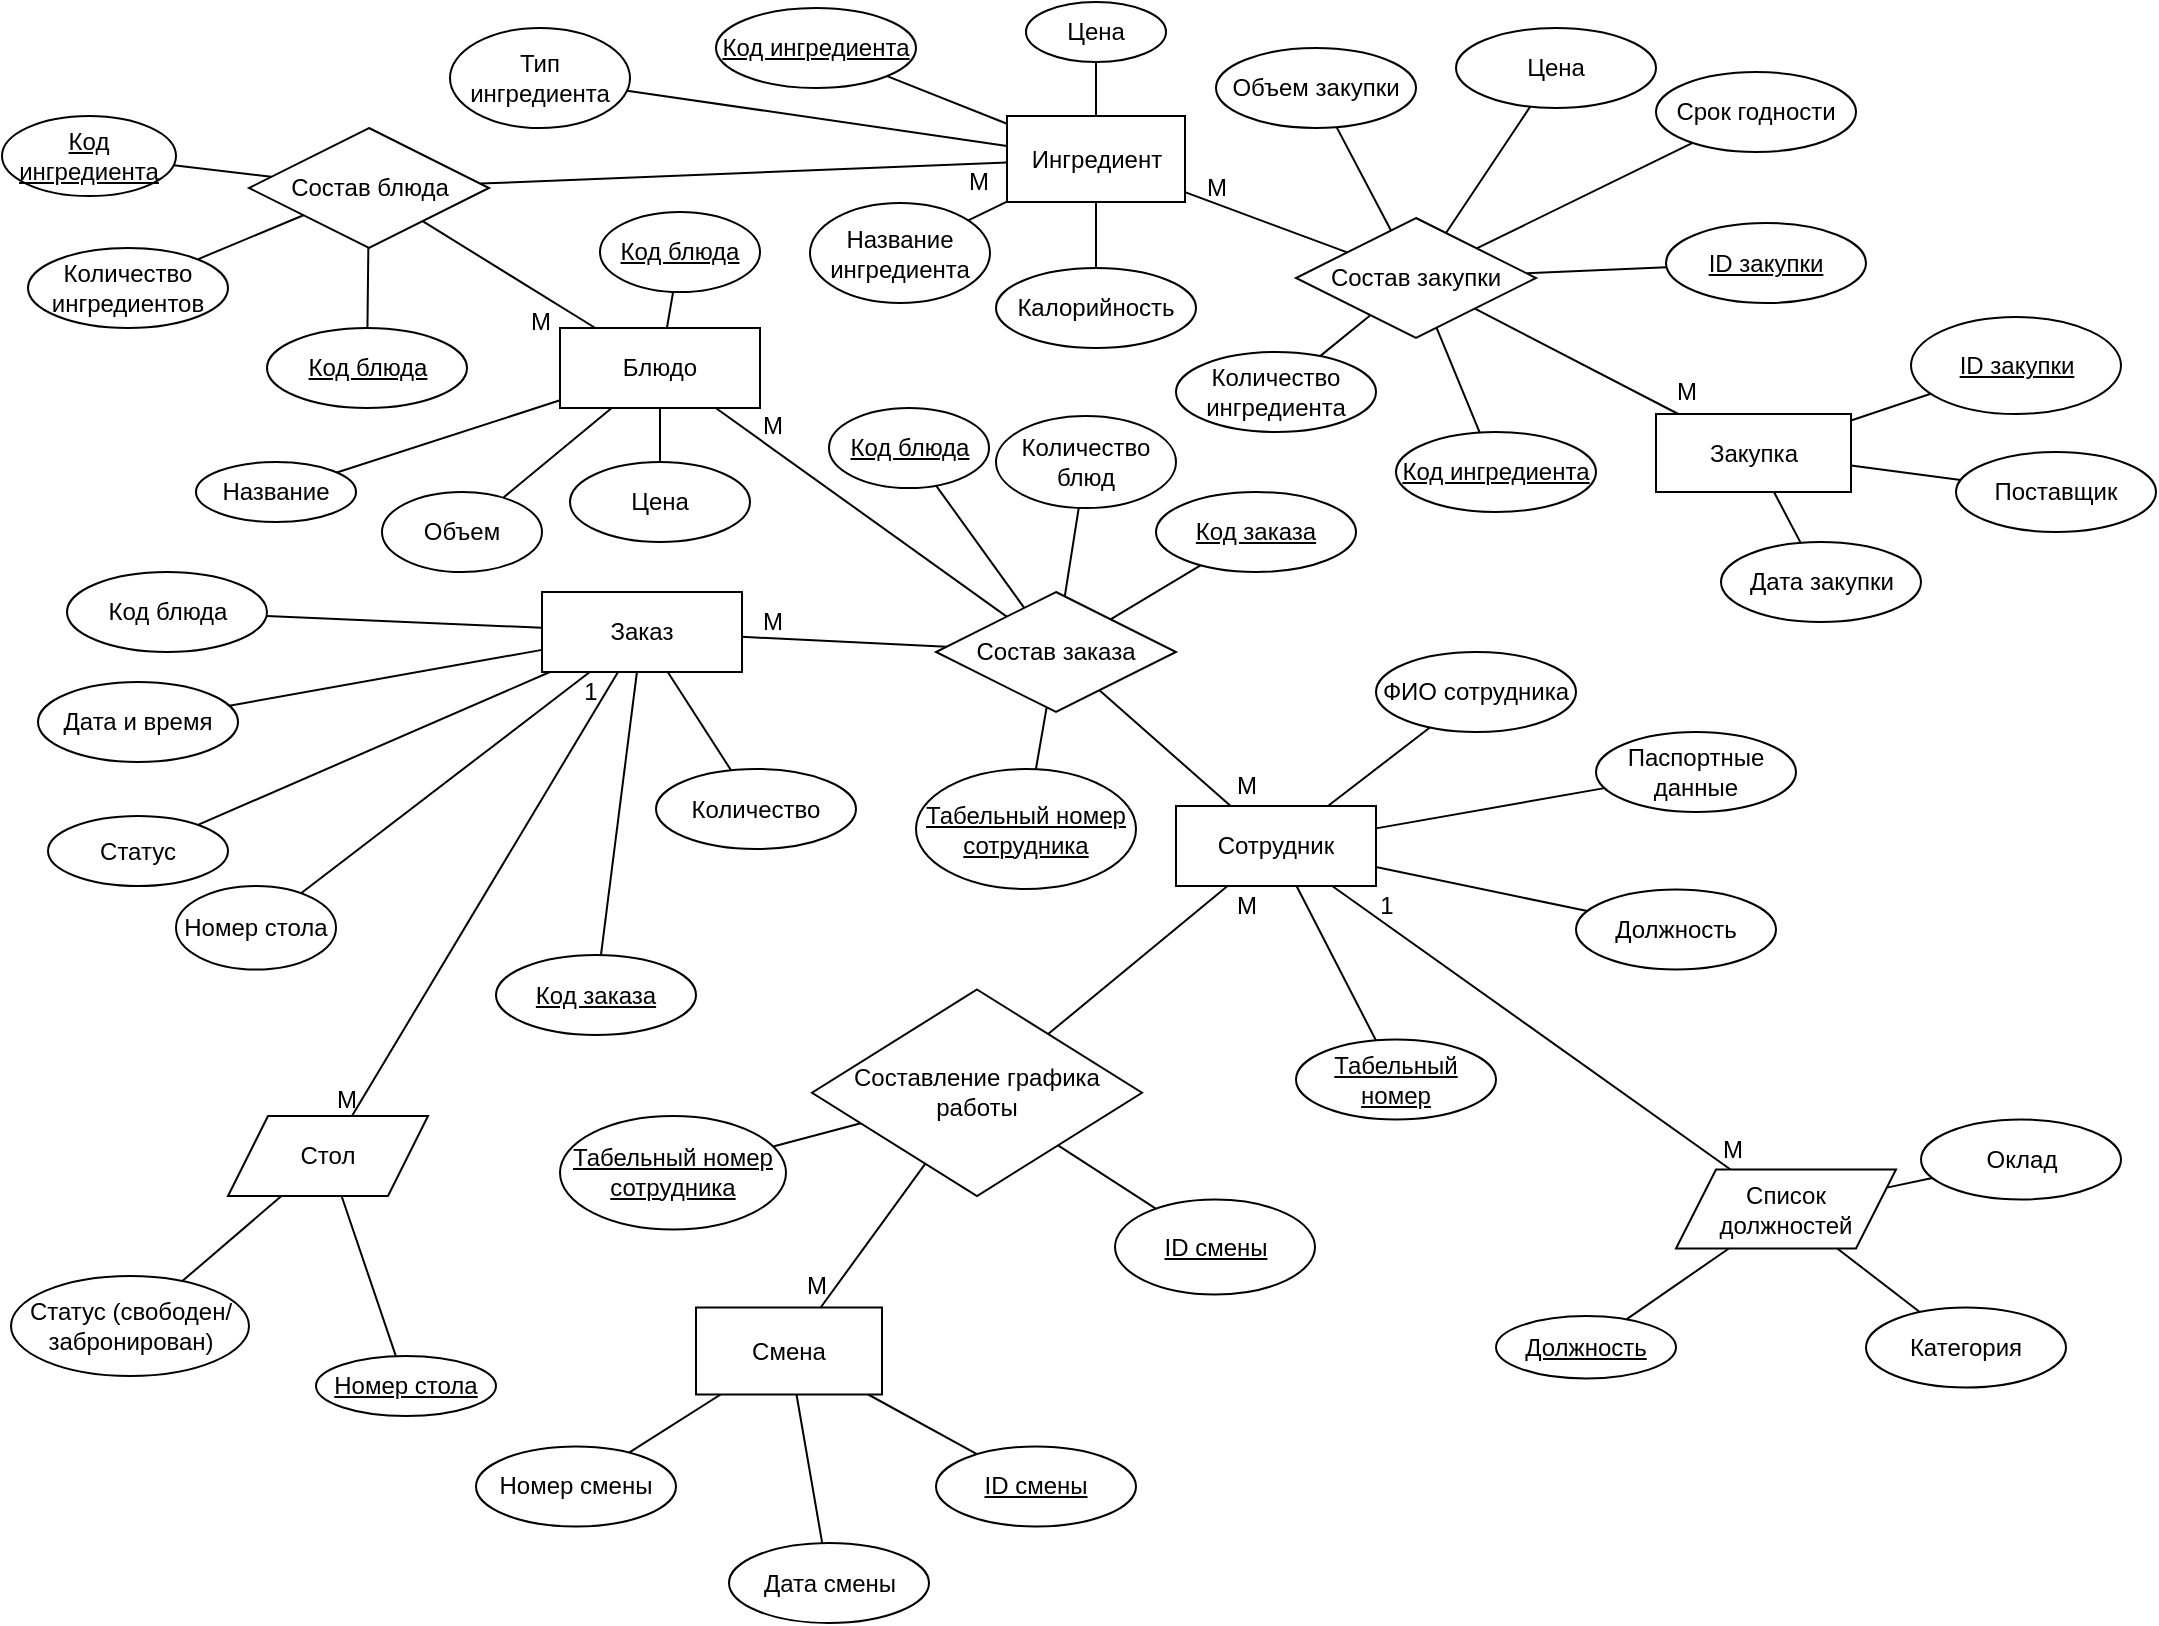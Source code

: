 <mxfile version="21.4.0" type="device">
  <diagram name="Страница 1" id="FGNwjb8udXh6xGsjMSw3">
    <mxGraphModel dx="2311" dy="934" grid="1" gridSize="10" guides="1" tooltips="1" connect="1" arrows="1" fold="1" page="1" pageScale="1" pageWidth="1169" pageHeight="827" math="0" shadow="0">
      <root>
        <mxCell id="0" />
        <mxCell id="1" parent="0" />
        <mxCell id="N30j9sFZwslhafdUZV9N-3" value="Заказ" style="whiteSpace=wrap;html=1;align=center;" parent="1" vertex="1">
          <mxGeometry x="283" y="298" width="100" height="40" as="geometry" />
        </mxCell>
        <mxCell id="N30j9sFZwslhafdUZV9N-5" value="Стол" style="shape=parallelogram;perimeter=parallelogramPerimeter;whiteSpace=wrap;html=1;fixedSize=1;fontStyle=0;" parent="1" vertex="1">
          <mxGeometry x="126" y="560" width="100" height="40" as="geometry" />
        </mxCell>
        <mxCell id="N30j9sFZwslhafdUZV9N-23" value="Статус" style="ellipse;whiteSpace=wrap;html=1;align=center;" parent="1" vertex="1">
          <mxGeometry x="36" y="410" width="90" height="35" as="geometry" />
        </mxCell>
        <mxCell id="N30j9sFZwslhafdUZV9N-31" value="Номер стола" style="ellipse;whiteSpace=wrap;html=1;align=center;fontStyle=4" parent="1" vertex="1">
          <mxGeometry x="170" y="680" width="90" height="30" as="geometry" />
        </mxCell>
        <mxCell id="N30j9sFZwslhafdUZV9N-32" value="" style="endArrow=none;html=1;rounded=0;" parent="1" source="N30j9sFZwslhafdUZV9N-5" target="N30j9sFZwslhafdUZV9N-31" edge="1">
          <mxGeometry relative="1" as="geometry">
            <mxPoint x="124" y="622" as="sourcePoint" />
            <mxPoint x="284" y="622" as="targetPoint" />
          </mxGeometry>
        </mxCell>
        <mxCell id="N30j9sFZwslhafdUZV9N-33" value="Статус (свободен/забронирован)" style="ellipse;whiteSpace=wrap;html=1;align=center;fontStyle=0" parent="1" vertex="1">
          <mxGeometry x="17.5" y="640" width="119" height="50" as="geometry" />
        </mxCell>
        <mxCell id="N30j9sFZwslhafdUZV9N-39" value="" style="endArrow=none;html=1;rounded=0;" parent="1" source="N30j9sFZwslhafdUZV9N-5" target="N30j9sFZwslhafdUZV9N-33" edge="1">
          <mxGeometry relative="1" as="geometry">
            <mxPoint x="124" y="622" as="sourcePoint" />
            <mxPoint x="284" y="622" as="targetPoint" />
          </mxGeometry>
        </mxCell>
        <mxCell id="N30j9sFZwslhafdUZV9N-40" value="" style="endArrow=none;html=1;rounded=0;" parent="1" source="N30j9sFZwslhafdUZV9N-23" target="N30j9sFZwslhafdUZV9N-3" edge="1">
          <mxGeometry relative="1" as="geometry">
            <mxPoint x="403" y="243" as="sourcePoint" />
            <mxPoint x="563" y="243" as="targetPoint" />
          </mxGeometry>
        </mxCell>
        <mxCell id="N30j9sFZwslhafdUZV9N-78" value="Паспортные данные" style="ellipse;whiteSpace=wrap;html=1;align=center;" parent="1" vertex="1">
          <mxGeometry x="810" y="368" width="100" height="40" as="geometry" />
        </mxCell>
        <mxCell id="N30j9sFZwslhafdUZV9N-99" value="" style="endArrow=none;html=1;rounded=0;" parent="1" source="Y82aZck7Xs4e-HQAe_K5-1" target="N30j9sFZwslhafdUZV9N-78" edge="1">
          <mxGeometry relative="1" as="geometry">
            <mxPoint x="695" y="439.75" as="sourcePoint" />
            <mxPoint x="855" y="439.75" as="targetPoint" />
          </mxGeometry>
        </mxCell>
        <mxCell id="N30j9sFZwslhafdUZV9N-104" value="Количество" style="ellipse;whiteSpace=wrap;html=1;align=center;" parent="1" vertex="1">
          <mxGeometry x="340" y="386.5" width="100" height="40" as="geometry" />
        </mxCell>
        <mxCell id="N30j9sFZwslhafdUZV9N-105" value="Код заказа" style="ellipse;whiteSpace=wrap;html=1;align=center;fontStyle=4" parent="1" vertex="1">
          <mxGeometry x="260" y="479.5" width="100" height="40" as="geometry" />
        </mxCell>
        <mxCell id="N30j9sFZwslhafdUZV9N-106" value="Дата и время" style="ellipse;whiteSpace=wrap;html=1;align=center;" parent="1" vertex="1">
          <mxGeometry x="31" y="343" width="100" height="40" as="geometry" />
        </mxCell>
        <mxCell id="N30j9sFZwslhafdUZV9N-107" value="" style="endArrow=none;html=1;rounded=0;" parent="1" source="N30j9sFZwslhafdUZV9N-106" target="N30j9sFZwslhafdUZV9N-3" edge="1">
          <mxGeometry relative="1" as="geometry">
            <mxPoint x="525" y="363" as="sourcePoint" />
            <mxPoint x="685" y="363" as="targetPoint" />
          </mxGeometry>
        </mxCell>
        <mxCell id="N30j9sFZwslhafdUZV9N-108" value="" style="endArrow=none;html=1;rounded=0;" parent="1" source="N30j9sFZwslhafdUZV9N-3" target="N30j9sFZwslhafdUZV9N-104" edge="1">
          <mxGeometry relative="1" as="geometry">
            <mxPoint x="525" y="363" as="sourcePoint" />
            <mxPoint x="400" y="400" as="targetPoint" />
          </mxGeometry>
        </mxCell>
        <mxCell id="N30j9sFZwslhafdUZV9N-109" value="" style="endArrow=none;html=1;rounded=0;" parent="1" source="N30j9sFZwslhafdUZV9N-105" target="N30j9sFZwslhafdUZV9N-3" edge="1">
          <mxGeometry relative="1" as="geometry">
            <mxPoint x="525" y="363" as="sourcePoint" />
            <mxPoint x="685" y="363" as="targetPoint" />
          </mxGeometry>
        </mxCell>
        <mxCell id="N30j9sFZwslhafdUZV9N-113" value="" style="endArrow=none;html=1;rounded=0;" parent="1" source="N30j9sFZwslhafdUZV9N-5" target="N30j9sFZwslhafdUZV9N-3" edge="1">
          <mxGeometry relative="1" as="geometry">
            <mxPoint x="525" y="263" as="sourcePoint" />
            <mxPoint x="685" y="263" as="targetPoint" />
          </mxGeometry>
        </mxCell>
        <mxCell id="N30j9sFZwslhafdUZV9N-119" value="Блюдо" style="rounded=0;whiteSpace=wrap;html=1;" parent="1" vertex="1">
          <mxGeometry x="292" y="166" width="100" height="40" as="geometry" />
        </mxCell>
        <mxCell id="N30j9sFZwslhafdUZV9N-124" value="Код блюда" style="ellipse;whiteSpace=wrap;html=1;align=center;" parent="1" vertex="1">
          <mxGeometry x="45.5" y="288" width="100" height="40" as="geometry" />
        </mxCell>
        <mxCell id="N30j9sFZwslhafdUZV9N-125" value="" style="endArrow=none;html=1;rounded=0;" parent="1" source="N30j9sFZwslhafdUZV9N-124" target="N30j9sFZwslhafdUZV9N-3" edge="1">
          <mxGeometry relative="1" as="geometry">
            <mxPoint x="525" y="263" as="sourcePoint" />
            <mxPoint x="685" y="263" as="targetPoint" />
          </mxGeometry>
        </mxCell>
        <mxCell id="N30j9sFZwslhafdUZV9N-127" value="Название" style="ellipse;whiteSpace=wrap;html=1;align=center;fontStyle=0" parent="1" vertex="1">
          <mxGeometry x="110" y="233" width="80" height="30" as="geometry" />
        </mxCell>
        <mxCell id="N30j9sFZwslhafdUZV9N-128" value="" style="endArrow=none;html=1;rounded=0;" parent="1" source="N30j9sFZwslhafdUZV9N-127" target="N30j9sFZwslhafdUZV9N-119" edge="1">
          <mxGeometry relative="1" as="geometry">
            <mxPoint x="525" y="263" as="sourcePoint" />
            <mxPoint x="685" y="263" as="targetPoint" />
          </mxGeometry>
        </mxCell>
        <mxCell id="N30j9sFZwslhafdUZV9N-130" value="Тип ингредиента" style="ellipse;whiteSpace=wrap;html=1;align=center;fontStyle=0" parent="1" vertex="1">
          <mxGeometry x="237" y="16" width="90" height="50" as="geometry" />
        </mxCell>
        <mxCell id="N30j9sFZwslhafdUZV9N-132" value="Объем" style="ellipse;whiteSpace=wrap;html=1;align=center;" parent="1" vertex="1">
          <mxGeometry x="203" y="248" width="80" height="40" as="geometry" />
        </mxCell>
        <mxCell id="N30j9sFZwslhafdUZV9N-134" value="" style="endArrow=none;html=1;rounded=0;" parent="1" source="N30j9sFZwslhafdUZV9N-132" target="N30j9sFZwslhafdUZV9N-119" edge="1">
          <mxGeometry relative="1" as="geometry">
            <mxPoint x="525" y="263" as="sourcePoint" />
            <mxPoint x="685" y="263" as="targetPoint" />
          </mxGeometry>
        </mxCell>
        <mxCell id="N30j9sFZwslhafdUZV9N-135" value="" style="endArrow=none;html=1;rounded=0;" parent="1" source="N30j9sFZwslhafdUZV9N-130" target="FxkLSMrradobIDmeh1Es-46" edge="1">
          <mxGeometry relative="1" as="geometry">
            <mxPoint x="525" y="263" as="sourcePoint" />
            <mxPoint x="685" y="263" as="targetPoint" />
          </mxGeometry>
        </mxCell>
        <mxCell id="N30j9sFZwslhafdUZV9N-142" value="Цена" style="ellipse;whiteSpace=wrap;html=1;align=center;" parent="1" vertex="1">
          <mxGeometry x="297" y="233" width="90" height="40" as="geometry" />
        </mxCell>
        <mxCell id="N30j9sFZwslhafdUZV9N-143" value="" style="endArrow=none;html=1;rounded=0;" parent="1" source="N30j9sFZwslhafdUZV9N-119" target="N30j9sFZwslhafdUZV9N-142" edge="1">
          <mxGeometry relative="1" as="geometry">
            <mxPoint x="525" y="263" as="sourcePoint" />
            <mxPoint x="685" y="263" as="targetPoint" />
          </mxGeometry>
        </mxCell>
        <mxCell id="N30j9sFZwslhafdUZV9N-144" value="Номер стола" style="ellipse;whiteSpace=wrap;html=1;align=center;" parent="1" vertex="1">
          <mxGeometry x="100" y="445" width="80" height="41.75" as="geometry" />
        </mxCell>
        <mxCell id="N30j9sFZwslhafdUZV9N-145" value="" style="endArrow=none;html=1;rounded=0;" parent="1" source="N30j9sFZwslhafdUZV9N-144" target="N30j9sFZwslhafdUZV9N-3" edge="1">
          <mxGeometry relative="1" as="geometry">
            <mxPoint x="525" y="263" as="sourcePoint" />
            <mxPoint x="685" y="263" as="targetPoint" />
          </mxGeometry>
        </mxCell>
        <mxCell id="N30j9sFZwslhafdUZV9N-146" value="Код блюда" style="ellipse;whiteSpace=wrap;html=1;align=center;fontStyle=4" parent="1" vertex="1">
          <mxGeometry x="312" y="108" width="80" height="40" as="geometry" />
        </mxCell>
        <mxCell id="N30j9sFZwslhafdUZV9N-147" value="" style="endArrow=none;html=1;rounded=0;" parent="1" source="N30j9sFZwslhafdUZV9N-119" target="N30j9sFZwslhafdUZV9N-146" edge="1">
          <mxGeometry relative="1" as="geometry">
            <mxPoint x="525" y="263" as="sourcePoint" />
            <mxPoint x="685" y="263" as="targetPoint" />
          </mxGeometry>
        </mxCell>
        <mxCell id="N30j9sFZwslhafdUZV9N-154" value="Дата закупки" style="ellipse;whiteSpace=wrap;html=1;align=center;fontStyle=0" parent="1" vertex="1">
          <mxGeometry x="872.5" y="273" width="100" height="40" as="geometry" />
        </mxCell>
        <mxCell id="N30j9sFZwslhafdUZV9N-155" value="Объем закупки" style="ellipse;whiteSpace=wrap;html=1;align=center;fontStyle=0" parent="1" vertex="1">
          <mxGeometry x="620" y="26" width="100" height="40" as="geometry" />
        </mxCell>
        <mxCell id="N30j9sFZwslhafdUZV9N-159" value="Цена" style="ellipse;whiteSpace=wrap;html=1;align=center;fontStyle=0" parent="1" vertex="1">
          <mxGeometry x="740" y="16" width="100" height="40" as="geometry" />
        </mxCell>
        <mxCell id="N30j9sFZwslhafdUZV9N-176" value="" style="endArrow=none;html=1;rounded=0;" parent="1" source="EzKpJZm47mHmIY9EPi6W-1" target="N30j9sFZwslhafdUZV9N-159" edge="1">
          <mxGeometry relative="1" as="geometry">
            <mxPoint x="667.5" y="519" as="sourcePoint" />
            <mxPoint x="827.5" y="519" as="targetPoint" />
          </mxGeometry>
        </mxCell>
        <mxCell id="N30j9sFZwslhafdUZV9N-177" value="" style="endArrow=none;html=1;rounded=0;" parent="1" source="9Dlz0vJ4_yE0FrE6_wMp-16" target="N30j9sFZwslhafdUZV9N-154" edge="1">
          <mxGeometry relative="1" as="geometry">
            <mxPoint x="667.5" y="519" as="sourcePoint" />
            <mxPoint x="827.5" y="519" as="targetPoint" />
          </mxGeometry>
        </mxCell>
        <mxCell id="N30j9sFZwslhafdUZV9N-194" value="Поставщик" style="ellipse;whiteSpace=wrap;html=1;align=center;fontStyle=0" parent="1" vertex="1">
          <mxGeometry x="990" y="228" width="100" height="40" as="geometry" />
        </mxCell>
        <mxCell id="N30j9sFZwslhafdUZV9N-195" value="" style="endArrow=none;html=1;rounded=0;" parent="1" source="N30j9sFZwslhafdUZV9N-194" target="9Dlz0vJ4_yE0FrE6_wMp-16" edge="1">
          <mxGeometry relative="1" as="geometry">
            <mxPoint x="667.5" y="419" as="sourcePoint" />
            <mxPoint x="827.5" y="419" as="targetPoint" />
          </mxGeometry>
        </mxCell>
        <mxCell id="N30j9sFZwslhafdUZV9N-196" value="" style="endArrow=none;html=1;rounded=0;" parent="1" source="EzKpJZm47mHmIY9EPi6W-1" target="N30j9sFZwslhafdUZV9N-155" edge="1">
          <mxGeometry relative="1" as="geometry">
            <mxPoint x="667.5" y="419" as="sourcePoint" />
            <mxPoint x="827.5" y="419" as="targetPoint" />
          </mxGeometry>
        </mxCell>
        <mxCell id="FxkLSMrradobIDmeh1Es-4" value="Смена" style="whiteSpace=wrap;html=1;align=center;" parent="1" vertex="1">
          <mxGeometry x="360" y="655.75" width="93" height="43.5" as="geometry" />
        </mxCell>
        <mxCell id="FxkLSMrradobIDmeh1Es-16" value="Дата смены" style="ellipse;whiteSpace=wrap;html=1;align=center;fontStyle=0" parent="1" vertex="1">
          <mxGeometry x="376.5" y="773.5" width="100" height="40" as="geometry" />
        </mxCell>
        <mxCell id="FxkLSMrradobIDmeh1Es-17" value="" style="endArrow=none;html=1;rounded=0;" parent="1" source="FxkLSMrradobIDmeh1Es-16" target="FxkLSMrradobIDmeh1Es-4" edge="1">
          <mxGeometry relative="1" as="geometry">
            <mxPoint x="450" y="713.5" as="sourcePoint" />
            <mxPoint x="610" y="713.5" as="targetPoint" />
          </mxGeometry>
        </mxCell>
        <mxCell id="FxkLSMrradobIDmeh1Es-25" value="Список должностей" style="shape=parallelogram;perimeter=parallelogramPerimeter;whiteSpace=wrap;html=1;fixedSize=1;" parent="1" vertex="1">
          <mxGeometry x="850" y="586.75" width="110" height="39.5" as="geometry" />
        </mxCell>
        <mxCell id="FxkLSMrradobIDmeh1Es-28" value="Должность" style="ellipse;whiteSpace=wrap;html=1;align=center;fontStyle=4" parent="1" vertex="1">
          <mxGeometry x="760" y="660" width="90" height="31.25" as="geometry" />
        </mxCell>
        <mxCell id="FxkLSMrradobIDmeh1Es-29" value="" style="endArrow=none;html=1;rounded=0;" parent="1" source="FxkLSMrradobIDmeh1Es-25" target="FxkLSMrradobIDmeh1Es-28" edge="1">
          <mxGeometry relative="1" as="geometry">
            <mxPoint x="650" y="556.75" as="sourcePoint" />
            <mxPoint x="810" y="556.75" as="targetPoint" />
          </mxGeometry>
        </mxCell>
        <mxCell id="FxkLSMrradobIDmeh1Es-30" value="Категория" style="ellipse;whiteSpace=wrap;html=1;align=center;fontStyle=0" parent="1" vertex="1">
          <mxGeometry x="945" y="655.75" width="100" height="40" as="geometry" />
        </mxCell>
        <mxCell id="FxkLSMrradobIDmeh1Es-31" value="" style="endArrow=none;html=1;rounded=0;" parent="1" source="FxkLSMrradobIDmeh1Es-25" target="FxkLSMrradobIDmeh1Es-30" edge="1">
          <mxGeometry relative="1" as="geometry">
            <mxPoint x="650" y="556.75" as="sourcePoint" />
            <mxPoint x="810" y="556.75" as="targetPoint" />
          </mxGeometry>
        </mxCell>
        <mxCell id="FxkLSMrradobIDmeh1Es-32" value="Оклад" style="ellipse;whiteSpace=wrap;html=1;align=center;" parent="1" vertex="1">
          <mxGeometry x="972.5" y="561.75" width="100" height="40" as="geometry" />
        </mxCell>
        <mxCell id="FxkLSMrradobIDmeh1Es-33" value="" style="endArrow=none;html=1;rounded=0;" parent="1" source="FxkLSMrradobIDmeh1Es-25" target="FxkLSMrradobIDmeh1Es-32" edge="1">
          <mxGeometry relative="1" as="geometry">
            <mxPoint x="650" y="556.75" as="sourcePoint" />
            <mxPoint x="810" y="556.75" as="targetPoint" />
          </mxGeometry>
        </mxCell>
        <mxCell id="FxkLSMrradobIDmeh1Es-34" value="Состав заказа" style="shape=rhombus;perimeter=rhombusPerimeter;whiteSpace=wrap;html=1;align=center;" parent="1" vertex="1">
          <mxGeometry x="480" y="298" width="120" height="60" as="geometry" />
        </mxCell>
        <mxCell id="FxkLSMrradobIDmeh1Es-35" value="" style="endArrow=none;html=1;rounded=0;" parent="1" source="N30j9sFZwslhafdUZV9N-119" target="FxkLSMrradobIDmeh1Es-34" edge="1">
          <mxGeometry relative="1" as="geometry">
            <mxPoint x="480" y="300" as="sourcePoint" />
            <mxPoint x="640" y="300" as="targetPoint" />
          </mxGeometry>
        </mxCell>
        <mxCell id="FxkLSMrradobIDmeh1Es-36" value="" style="endArrow=none;html=1;rounded=0;" parent="1" source="N30j9sFZwslhafdUZV9N-3" target="FxkLSMrradobIDmeh1Es-34" edge="1">
          <mxGeometry relative="1" as="geometry">
            <mxPoint x="480" y="300" as="sourcePoint" />
            <mxPoint x="640" y="300" as="targetPoint" />
          </mxGeometry>
        </mxCell>
        <mxCell id="FxkLSMrradobIDmeh1Es-37" value="Код блюда" style="ellipse;whiteSpace=wrap;html=1;align=center;fontStyle=4" parent="1" vertex="1">
          <mxGeometry x="426.5" y="206" width="80" height="40" as="geometry" />
        </mxCell>
        <mxCell id="FxkLSMrradobIDmeh1Es-38" value="" style="endArrow=none;html=1;rounded=0;" parent="1" source="FxkLSMrradobIDmeh1Es-34" target="FxkLSMrradobIDmeh1Es-37" edge="1">
          <mxGeometry relative="1" as="geometry">
            <mxPoint x="480" y="300" as="sourcePoint" />
            <mxPoint x="640" y="300" as="targetPoint" />
          </mxGeometry>
        </mxCell>
        <mxCell id="FxkLSMrradobIDmeh1Es-40" value="Количество блюд" style="ellipse;whiteSpace=wrap;html=1;align=center;" parent="1" vertex="1">
          <mxGeometry x="510" y="210" width="90" height="46" as="geometry" />
        </mxCell>
        <mxCell id="FxkLSMrradobIDmeh1Es-41" value="" style="endArrow=none;html=1;rounded=0;" parent="1" source="FxkLSMrradobIDmeh1Es-34" target="FxkLSMrradobIDmeh1Es-40" edge="1">
          <mxGeometry relative="1" as="geometry">
            <mxPoint x="480" y="300" as="sourcePoint" />
            <mxPoint x="640" y="300" as="targetPoint" />
          </mxGeometry>
        </mxCell>
        <mxCell id="FxkLSMrradobIDmeh1Es-42" value="Код заказа" style="ellipse;whiteSpace=wrap;html=1;align=center;fontStyle=4" parent="1" vertex="1">
          <mxGeometry x="590" y="248" width="100" height="40" as="geometry" />
        </mxCell>
        <mxCell id="FxkLSMrradobIDmeh1Es-43" value="" style="endArrow=none;html=1;rounded=0;" parent="1" source="FxkLSMrradobIDmeh1Es-34" target="FxkLSMrradobIDmeh1Es-42" edge="1">
          <mxGeometry relative="1" as="geometry">
            <mxPoint x="480" y="300" as="sourcePoint" />
            <mxPoint x="640" y="300" as="targetPoint" />
          </mxGeometry>
        </mxCell>
        <mxCell id="FxkLSMrradobIDmeh1Es-44" value="Состав блюда" style="shape=rhombus;perimeter=rhombusPerimeter;whiteSpace=wrap;html=1;align=center;" parent="1" vertex="1">
          <mxGeometry x="136.5" y="66" width="120" height="60" as="geometry" />
        </mxCell>
        <mxCell id="FxkLSMrradobIDmeh1Es-45" value="" style="endArrow=none;html=1;rounded=0;" parent="1" source="FxkLSMrradobIDmeh1Es-44" target="N30j9sFZwslhafdUZV9N-119" edge="1">
          <mxGeometry relative="1" as="geometry">
            <mxPoint x="480" y="300" as="sourcePoint" />
            <mxPoint x="640" y="300" as="targetPoint" />
          </mxGeometry>
        </mxCell>
        <mxCell id="FxkLSMrradobIDmeh1Es-46" value="Ингредиент" style="rounded=0;whiteSpace=wrap;html=1;" parent="1" vertex="1">
          <mxGeometry x="515.5" y="60" width="89" height="43" as="geometry" />
        </mxCell>
        <mxCell id="FxkLSMrradobIDmeh1Es-47" value="" style="endArrow=none;html=1;rounded=0;" parent="1" source="FxkLSMrradobIDmeh1Es-46" target="FxkLSMrradobIDmeh1Es-44" edge="1">
          <mxGeometry relative="1" as="geometry">
            <mxPoint x="480" y="100" as="sourcePoint" />
            <mxPoint x="640" y="100" as="targetPoint" />
          </mxGeometry>
        </mxCell>
        <mxCell id="FxkLSMrradobIDmeh1Es-48" value="Название ингредиента" style="ellipse;whiteSpace=wrap;html=1;align=center;fontStyle=0" parent="1" vertex="1">
          <mxGeometry x="417" y="103.5" width="90" height="50" as="geometry" />
        </mxCell>
        <mxCell id="FxkLSMrradobIDmeh1Es-49" value="" style="endArrow=none;html=1;rounded=0;" parent="1" source="FxkLSMrradobIDmeh1Es-48" target="FxkLSMrradobIDmeh1Es-46" edge="1">
          <mxGeometry relative="1" as="geometry">
            <mxPoint x="480" y="100" as="sourcePoint" />
            <mxPoint x="640" y="100" as="targetPoint" />
          </mxGeometry>
        </mxCell>
        <mxCell id="FxkLSMrradobIDmeh1Es-50" value="Цена" style="ellipse;whiteSpace=wrap;html=1;align=center;fontStyle=0" parent="1" vertex="1">
          <mxGeometry x="525" y="3" width="70" height="30" as="geometry" />
        </mxCell>
        <mxCell id="FxkLSMrradobIDmeh1Es-51" value="" style="endArrow=none;html=1;rounded=0;" parent="1" source="FxkLSMrradobIDmeh1Es-50" target="FxkLSMrradobIDmeh1Es-46" edge="1">
          <mxGeometry relative="1" as="geometry">
            <mxPoint x="340" y="100" as="sourcePoint" />
            <mxPoint x="500" y="100" as="targetPoint" />
          </mxGeometry>
        </mxCell>
        <mxCell id="FxkLSMrradobIDmeh1Es-52" value="Код ингредиента" style="ellipse;whiteSpace=wrap;html=1;align=center;fontStyle=4" parent="1" vertex="1">
          <mxGeometry x="13" y="60" width="87" height="40" as="geometry" />
        </mxCell>
        <mxCell id="FxkLSMrradobIDmeh1Es-53" value="" style="endArrow=none;html=1;rounded=0;" parent="1" source="FxkLSMrradobIDmeh1Es-52" target="FxkLSMrradobIDmeh1Es-44" edge="1">
          <mxGeometry relative="1" as="geometry">
            <mxPoint x="340" y="100" as="sourcePoint" />
            <mxPoint x="500" y="100" as="targetPoint" />
          </mxGeometry>
        </mxCell>
        <mxCell id="FxkLSMrradobIDmeh1Es-54" value="Количество ингредиентов" style="ellipse;whiteSpace=wrap;html=1;align=center;" parent="1" vertex="1">
          <mxGeometry x="26" y="126" width="100" height="40" as="geometry" />
        </mxCell>
        <mxCell id="FxkLSMrradobIDmeh1Es-55" value="" style="endArrow=none;html=1;rounded=0;" parent="1" source="FxkLSMrradobIDmeh1Es-54" target="FxkLSMrradobIDmeh1Es-44" edge="1">
          <mxGeometry relative="1" as="geometry">
            <mxPoint x="340" y="100" as="sourcePoint" />
            <mxPoint x="500" y="100" as="targetPoint" />
          </mxGeometry>
        </mxCell>
        <mxCell id="FxkLSMrradobIDmeh1Es-56" value="Код блюда" style="ellipse;whiteSpace=wrap;html=1;align=center;fontStyle=4" parent="1" vertex="1">
          <mxGeometry x="145.5" y="166" width="100" height="40" as="geometry" />
        </mxCell>
        <mxCell id="FxkLSMrradobIDmeh1Es-57" value="" style="endArrow=none;html=1;rounded=0;" parent="1" source="FxkLSMrradobIDmeh1Es-44" target="FxkLSMrradobIDmeh1Es-56" edge="1">
          <mxGeometry relative="1" as="geometry">
            <mxPoint x="340" y="200" as="sourcePoint" />
            <mxPoint x="500" y="200" as="targetPoint" />
          </mxGeometry>
        </mxCell>
        <mxCell id="9Dlz0vJ4_yE0FrE6_wMp-4" value="" style="endArrow=none;html=1;rounded=0;" parent="1" source="FxkLSMrradobIDmeh1Es-25" target="Y82aZck7Xs4e-HQAe_K5-1" edge="1">
          <mxGeometry relative="1" as="geometry">
            <mxPoint x="885" y="565" as="sourcePoint" />
            <mxPoint x="744.571" y="775.5" as="targetPoint" />
          </mxGeometry>
        </mxCell>
        <mxCell id="9Dlz0vJ4_yE0FrE6_wMp-16" value="Закупка" style="whiteSpace=wrap;html=1;align=center;" parent="1" vertex="1">
          <mxGeometry x="840" y="209" width="97.5" height="39" as="geometry" />
        </mxCell>
        <mxCell id="9Dlz0vJ4_yE0FrE6_wMp-19" value="Количество ингредиента" style="ellipse;whiteSpace=wrap;html=1;align=center;fontStyle=0" parent="1" vertex="1">
          <mxGeometry x="600" y="178" width="100" height="40" as="geometry" />
        </mxCell>
        <mxCell id="9Dlz0vJ4_yE0FrE6_wMp-20" value="" style="endArrow=none;html=1;rounded=0;" parent="1" source="EzKpJZm47mHmIY9EPi6W-1" target="9Dlz0vJ4_yE0FrE6_wMp-19" edge="1">
          <mxGeometry relative="1" as="geometry">
            <mxPoint x="732.5" y="196" as="sourcePoint" />
            <mxPoint x="892.5" y="196" as="targetPoint" />
          </mxGeometry>
        </mxCell>
        <mxCell id="9Dlz0vJ4_yE0FrE6_wMp-24" value="ID закупки" style="ellipse;whiteSpace=wrap;html=1;align=center;fontStyle=4" parent="1" vertex="1">
          <mxGeometry x="967.5" y="160.5" width="105" height="48.5" as="geometry" />
        </mxCell>
        <mxCell id="9Dlz0vJ4_yE0FrE6_wMp-25" value="" style="endArrow=none;html=1;rounded=0;" parent="1" source="9Dlz0vJ4_yE0FrE6_wMp-16" target="9Dlz0vJ4_yE0FrE6_wMp-24" edge="1">
          <mxGeometry relative="1" as="geometry">
            <mxPoint x="762.5" y="356" as="sourcePoint" />
            <mxPoint x="922.5" y="356" as="targetPoint" />
          </mxGeometry>
        </mxCell>
        <mxCell id="9Dlz0vJ4_yE0FrE6_wMp-40" value="1" style="text;html=1;align=center;verticalAlign=middle;resizable=0;points=[];autosize=1;strokeColor=none;fillColor=none;" parent="1" vertex="1">
          <mxGeometry x="292" y="333" width="30" height="30" as="geometry" />
        </mxCell>
        <mxCell id="9Dlz0vJ4_yE0FrE6_wMp-41" value="M" style="text;html=1;align=center;verticalAlign=middle;resizable=0;points=[];autosize=1;strokeColor=none;fillColor=none;" parent="1" vertex="1">
          <mxGeometry x="383" y="298" width="30" height="30" as="geometry" />
        </mxCell>
        <mxCell id="9Dlz0vJ4_yE0FrE6_wMp-42" value="M" style="text;html=1;align=center;verticalAlign=middle;resizable=0;points=[];autosize=1;strokeColor=none;fillColor=none;" parent="1" vertex="1">
          <mxGeometry x="383" y="200" width="30" height="30" as="geometry" />
        </mxCell>
        <mxCell id="9Dlz0vJ4_yE0FrE6_wMp-44" value="M" style="text;html=1;align=center;verticalAlign=middle;resizable=0;points=[];autosize=1;strokeColor=none;fillColor=none;" parent="1" vertex="1">
          <mxGeometry x="267" y="148" width="30" height="30" as="geometry" />
        </mxCell>
        <mxCell id="Y82aZck7Xs4e-HQAe_K5-1" value="Сотрудник" style="whiteSpace=wrap;html=1;align=center;" parent="1" vertex="1">
          <mxGeometry x="600" y="405" width="100" height="40" as="geometry" />
        </mxCell>
        <mxCell id="Y82aZck7Xs4e-HQAe_K5-4" value="ФИО сотрудника" style="ellipse;whiteSpace=wrap;html=1;align=center;" parent="1" vertex="1">
          <mxGeometry x="700" y="328" width="100" height="40" as="geometry" />
        </mxCell>
        <mxCell id="Y82aZck7Xs4e-HQAe_K5-5" value="" style="endArrow=none;html=1;rounded=0;" parent="1" source="Y82aZck7Xs4e-HQAe_K5-1" target="Y82aZck7Xs4e-HQAe_K5-4" edge="1">
          <mxGeometry relative="1" as="geometry">
            <mxPoint x="1070" y="596.75" as="sourcePoint" />
            <mxPoint x="1230" y="596.75" as="targetPoint" />
          </mxGeometry>
        </mxCell>
        <mxCell id="Y82aZck7Xs4e-HQAe_K5-7" value="Табельный номер" style="ellipse;whiteSpace=wrap;html=1;align=center;fontStyle=4" parent="1" vertex="1">
          <mxGeometry x="660" y="521.75" width="100" height="40" as="geometry" />
        </mxCell>
        <mxCell id="Y82aZck7Xs4e-HQAe_K5-9" value="" style="endArrow=none;html=1;rounded=0;" parent="1" source="Y82aZck7Xs4e-HQAe_K5-7" target="Y82aZck7Xs4e-HQAe_K5-1" edge="1">
          <mxGeometry relative="1" as="geometry">
            <mxPoint x="790" y="480" as="sourcePoint" />
            <mxPoint x="950" y="480" as="targetPoint" />
          </mxGeometry>
        </mxCell>
        <mxCell id="Y82aZck7Xs4e-HQAe_K5-10" value="Код ингредиента" style="ellipse;whiteSpace=wrap;html=1;align=center;fontStyle=4" parent="1" vertex="1">
          <mxGeometry x="370" y="6" width="100" height="40" as="geometry" />
        </mxCell>
        <mxCell id="Y82aZck7Xs4e-HQAe_K5-11" value="" style="endArrow=none;html=1;rounded=0;" parent="1" source="FxkLSMrradobIDmeh1Es-46" target="Y82aZck7Xs4e-HQAe_K5-10" edge="1">
          <mxGeometry relative="1" as="geometry">
            <mxPoint x="590" y="190" as="sourcePoint" />
            <mxPoint x="750" y="190" as="targetPoint" />
          </mxGeometry>
        </mxCell>
        <mxCell id="Y82aZck7Xs4e-HQAe_K5-13" value="Срок годности" style="ellipse;whiteSpace=wrap;html=1;align=center;" parent="1" vertex="1">
          <mxGeometry x="840" y="38" width="100" height="40" as="geometry" />
        </mxCell>
        <mxCell id="Y82aZck7Xs4e-HQAe_K5-16" value="" style="endArrow=none;html=1;rounded=0;" parent="1" source="Y82aZck7Xs4e-HQAe_K5-13" target="EzKpJZm47mHmIY9EPi6W-1" edge="1">
          <mxGeometry relative="1" as="geometry">
            <mxPoint x="557.5" y="203" as="sourcePoint" />
            <mxPoint x="717.5" y="203" as="targetPoint" />
          </mxGeometry>
        </mxCell>
        <mxCell id="Y82aZck7Xs4e-HQAe_K5-17" value="Калорийность" style="ellipse;whiteSpace=wrap;html=1;align=center;" parent="1" vertex="1">
          <mxGeometry x="510" y="136" width="100" height="40" as="geometry" />
        </mxCell>
        <mxCell id="Y82aZck7Xs4e-HQAe_K5-18" value="" style="endArrow=none;html=1;rounded=0;" parent="1" source="FxkLSMrradobIDmeh1Es-46" target="Y82aZck7Xs4e-HQAe_K5-17" edge="1">
          <mxGeometry relative="1" as="geometry">
            <mxPoint x="590" y="190" as="sourcePoint" />
            <mxPoint x="750" y="190" as="targetPoint" />
          </mxGeometry>
        </mxCell>
        <mxCell id="Y82aZck7Xs4e-HQAe_K5-24" value="" style="endArrow=none;html=1;rounded=0;" parent="1" source="FxkLSMrradobIDmeh1Es-46" target="EzKpJZm47mHmIY9EPi6W-1" edge="1">
          <mxGeometry width="50" height="50" relative="1" as="geometry">
            <mxPoint x="650" y="220" as="sourcePoint" />
            <mxPoint x="700" y="170" as="targetPoint" />
          </mxGeometry>
        </mxCell>
        <mxCell id="Y82aZck7Xs4e-HQAe_K5-26" value="M" style="text;html=1;align=center;verticalAlign=middle;resizable=0;points=[];autosize=1;strokeColor=none;fillColor=none;" parent="1" vertex="1">
          <mxGeometry x="170" y="536.75" width="30" height="30" as="geometry" />
        </mxCell>
        <mxCell id="Y82aZck7Xs4e-HQAe_K5-27" value="ID смены" style="ellipse;whiteSpace=wrap;html=1;align=center;fontStyle=4" parent="1" vertex="1">
          <mxGeometry x="480" y="725.25" width="100" height="40" as="geometry" />
        </mxCell>
        <mxCell id="Y82aZck7Xs4e-HQAe_K5-28" value="Номер смены" style="ellipse;whiteSpace=wrap;html=1;align=center;" parent="1" vertex="1">
          <mxGeometry x="250" y="725.25" width="100" height="40" as="geometry" />
        </mxCell>
        <mxCell id="Y82aZck7Xs4e-HQAe_K5-29" value="" style="endArrow=none;html=1;rounded=0;" parent="1" source="Y82aZck7Xs4e-HQAe_K5-28" target="FxkLSMrradobIDmeh1Es-4" edge="1">
          <mxGeometry relative="1" as="geometry">
            <mxPoint x="560" y="463.5" as="sourcePoint" />
            <mxPoint x="720" y="463.5" as="targetPoint" />
          </mxGeometry>
        </mxCell>
        <mxCell id="Y82aZck7Xs4e-HQAe_K5-30" value="" style="endArrow=none;html=1;rounded=0;" parent="1" source="FxkLSMrradobIDmeh1Es-4" target="Y82aZck7Xs4e-HQAe_K5-27" edge="1">
          <mxGeometry relative="1" as="geometry">
            <mxPoint x="560" y="463.5" as="sourcePoint" />
            <mxPoint x="720" y="463.5" as="targetPoint" />
          </mxGeometry>
        </mxCell>
        <mxCell id="Y82aZck7Xs4e-HQAe_K5-34" value="" style="endArrow=none;html=1;rounded=0;" parent="1" source="FxkLSMrradobIDmeh1Es-34" target="Y82aZck7Xs4e-HQAe_K5-1" edge="1">
          <mxGeometry relative="1" as="geometry">
            <mxPoint x="590" y="330" as="sourcePoint" />
            <mxPoint x="750" y="330" as="targetPoint" />
          </mxGeometry>
        </mxCell>
        <mxCell id="Y82aZck7Xs4e-HQAe_K5-35" value="M" style="text;html=1;align=center;verticalAlign=middle;resizable=0;points=[];autosize=1;strokeColor=none;fillColor=none;" parent="1" vertex="1">
          <mxGeometry x="620" y="380" width="30" height="30" as="geometry" />
        </mxCell>
        <mxCell id="Y82aZck7Xs4e-HQAe_K5-36" value="Табельный номер сотрудника" style="ellipse;whiteSpace=wrap;html=1;align=center;fontStyle=4" parent="1" vertex="1">
          <mxGeometry x="470" y="386.5" width="110" height="60" as="geometry" />
        </mxCell>
        <mxCell id="Y82aZck7Xs4e-HQAe_K5-37" value="" style="endArrow=none;html=1;rounded=0;" parent="1" source="Y82aZck7Xs4e-HQAe_K5-36" target="FxkLSMrradobIDmeh1Es-34" edge="1">
          <mxGeometry relative="1" as="geometry">
            <mxPoint x="590" y="330" as="sourcePoint" />
            <mxPoint x="750" y="330" as="targetPoint" />
          </mxGeometry>
        </mxCell>
        <mxCell id="Y82aZck7Xs4e-HQAe_K5-39" value="M" style="text;html=1;align=center;verticalAlign=middle;resizable=0;points=[];autosize=1;strokeColor=none;fillColor=none;" parent="1" vertex="1">
          <mxGeometry x="604.5" y="81" width="30" height="30" as="geometry" />
        </mxCell>
        <mxCell id="Y82aZck7Xs4e-HQAe_K5-42" value="1" style="text;html=1;align=center;verticalAlign=middle;resizable=0;points=[];autosize=1;strokeColor=none;fillColor=none;" parent="1" vertex="1">
          <mxGeometry x="690" y="440" width="30" height="30" as="geometry" />
        </mxCell>
        <mxCell id="Y82aZck7Xs4e-HQAe_K5-43" value="M" style="text;html=1;align=center;verticalAlign=middle;resizable=0;points=[];autosize=1;strokeColor=none;fillColor=none;" parent="1" vertex="1">
          <mxGeometry x="862.5" y="561.75" width="30" height="30" as="geometry" />
        </mxCell>
        <mxCell id="Y82aZck7Xs4e-HQAe_K5-46" value="M" style="text;html=1;align=center;verticalAlign=middle;resizable=0;points=[];autosize=1;strokeColor=none;fillColor=none;" parent="1" vertex="1">
          <mxGeometry x="485.5" y="78" width="30" height="30" as="geometry" />
        </mxCell>
        <mxCell id="EzKpJZm47mHmIY9EPi6W-1" value="Состав закупки" style="shape=rhombus;perimeter=rhombusPerimeter;whiteSpace=wrap;html=1;align=center;" parent="1" vertex="1">
          <mxGeometry x="660" y="111" width="120" height="60" as="geometry" />
        </mxCell>
        <mxCell id="EzKpJZm47mHmIY9EPi6W-2" value="" style="endArrow=none;html=1;rounded=0;" parent="1" source="EzKpJZm47mHmIY9EPi6W-1" target="9Dlz0vJ4_yE0FrE6_wMp-16" edge="1">
          <mxGeometry relative="1" as="geometry">
            <mxPoint x="520" y="300" as="sourcePoint" />
            <mxPoint x="680" y="300" as="targetPoint" />
          </mxGeometry>
        </mxCell>
        <mxCell id="sZgcf_vkVkof7ML3Jeav-1" value="M" style="text;html=1;align=center;verticalAlign=middle;resizable=0;points=[];autosize=1;strokeColor=none;fillColor=none;" vertex="1" parent="1">
          <mxGeometry x="840" y="183" width="30" height="30" as="geometry" />
        </mxCell>
        <mxCell id="sZgcf_vkVkof7ML3Jeav-2" value="Составление графика работы" style="shape=rhombus;perimeter=rhombusPerimeter;whiteSpace=wrap;html=1;align=center;" vertex="1" parent="1">
          <mxGeometry x="418" y="496.75" width="165" height="103.25" as="geometry" />
        </mxCell>
        <mxCell id="sZgcf_vkVkof7ML3Jeav-3" value="" style="endArrow=none;html=1;rounded=0;" edge="1" parent="1" source="FxkLSMrradobIDmeh1Es-4" target="sZgcf_vkVkof7ML3Jeav-2">
          <mxGeometry relative="1" as="geometry">
            <mxPoint x="460" y="600" as="sourcePoint" />
            <mxPoint x="620" y="600" as="targetPoint" />
          </mxGeometry>
        </mxCell>
        <mxCell id="sZgcf_vkVkof7ML3Jeav-4" value="" style="endArrow=none;html=1;rounded=0;" edge="1" parent="1" source="sZgcf_vkVkof7ML3Jeav-2" target="Y82aZck7Xs4e-HQAe_K5-1">
          <mxGeometry relative="1" as="geometry">
            <mxPoint x="460" y="600" as="sourcePoint" />
            <mxPoint x="620" y="600" as="targetPoint" />
          </mxGeometry>
        </mxCell>
        <mxCell id="sZgcf_vkVkof7ML3Jeav-6" value="" style="endArrow=none;html=1;rounded=0;" edge="1" parent="1" source="EzKpJZm47mHmIY9EPi6W-1" target="sZgcf_vkVkof7ML3Jeav-7">
          <mxGeometry relative="1" as="geometry">
            <mxPoint x="680" y="300" as="sourcePoint" />
            <mxPoint x="840" y="300" as="targetPoint" />
          </mxGeometry>
        </mxCell>
        <mxCell id="sZgcf_vkVkof7ML3Jeav-7" value="Код ингредиента" style="ellipse;whiteSpace=wrap;html=1;align=center;fontStyle=4" vertex="1" parent="1">
          <mxGeometry x="710" y="218" width="100" height="40" as="geometry" />
        </mxCell>
        <mxCell id="sZgcf_vkVkof7ML3Jeav-8" value="" style="endArrow=none;html=1;rounded=0;" edge="1" parent="1" source="EzKpJZm47mHmIY9EPi6W-1" target="sZgcf_vkVkof7ML3Jeav-9">
          <mxGeometry relative="1" as="geometry">
            <mxPoint x="680" y="300" as="sourcePoint" />
            <mxPoint x="840" y="300" as="targetPoint" />
          </mxGeometry>
        </mxCell>
        <mxCell id="sZgcf_vkVkof7ML3Jeav-9" value="ID закупки" style="ellipse;whiteSpace=wrap;html=1;align=center;fontStyle=4" vertex="1" parent="1">
          <mxGeometry x="845" y="113.5" width="100" height="40" as="geometry" />
        </mxCell>
        <mxCell id="sZgcf_vkVkof7ML3Jeav-10" value="M" style="text;html=1;align=center;verticalAlign=middle;resizable=0;points=[];autosize=1;strokeColor=none;fillColor=none;" vertex="1" parent="1">
          <mxGeometry x="405" y="630" width="30" height="30" as="geometry" />
        </mxCell>
        <mxCell id="sZgcf_vkVkof7ML3Jeav-12" value="M" style="text;html=1;align=center;verticalAlign=middle;resizable=0;points=[];autosize=1;strokeColor=none;fillColor=none;" vertex="1" parent="1">
          <mxGeometry x="620" y="440" width="30" height="30" as="geometry" />
        </mxCell>
        <mxCell id="sZgcf_vkVkof7ML3Jeav-13" value="ID смены" style="ellipse;whiteSpace=wrap;html=1;align=center;fontStyle=4" vertex="1" parent="1">
          <mxGeometry x="569.5" y="601.75" width="100" height="47.5" as="geometry" />
        </mxCell>
        <mxCell id="sZgcf_vkVkof7ML3Jeav-14" value="" style="endArrow=none;html=1;rounded=0;" edge="1" parent="1" source="sZgcf_vkVkof7ML3Jeav-2" target="sZgcf_vkVkof7ML3Jeav-13">
          <mxGeometry relative="1" as="geometry">
            <mxPoint x="500" y="500" as="sourcePoint" />
            <mxPoint x="660" y="500" as="targetPoint" />
          </mxGeometry>
        </mxCell>
        <mxCell id="sZgcf_vkVkof7ML3Jeav-15" value="Табельный номер сотрудника" style="ellipse;whiteSpace=wrap;html=1;align=center;fontStyle=4" vertex="1" parent="1">
          <mxGeometry x="292" y="560" width="113" height="56.75" as="geometry" />
        </mxCell>
        <mxCell id="sZgcf_vkVkof7ML3Jeav-16" value="" style="endArrow=none;html=1;rounded=0;" edge="1" parent="1" source="sZgcf_vkVkof7ML3Jeav-15" target="sZgcf_vkVkof7ML3Jeav-2">
          <mxGeometry relative="1" as="geometry">
            <mxPoint x="500" y="500" as="sourcePoint" />
            <mxPoint x="660" y="500" as="targetPoint" />
          </mxGeometry>
        </mxCell>
        <mxCell id="sZgcf_vkVkof7ML3Jeav-17" value="Должность" style="ellipse;whiteSpace=wrap;html=1;align=center;" vertex="1" parent="1">
          <mxGeometry x="800" y="446.75" width="100" height="40" as="geometry" />
        </mxCell>
        <mxCell id="sZgcf_vkVkof7ML3Jeav-18" value="" style="endArrow=none;html=1;rounded=0;" edge="1" parent="1" source="Y82aZck7Xs4e-HQAe_K5-1" target="sZgcf_vkVkof7ML3Jeav-17">
          <mxGeometry relative="1" as="geometry">
            <mxPoint x="510" y="370" as="sourcePoint" />
            <mxPoint x="670" y="370" as="targetPoint" />
          </mxGeometry>
        </mxCell>
      </root>
    </mxGraphModel>
  </diagram>
</mxfile>
